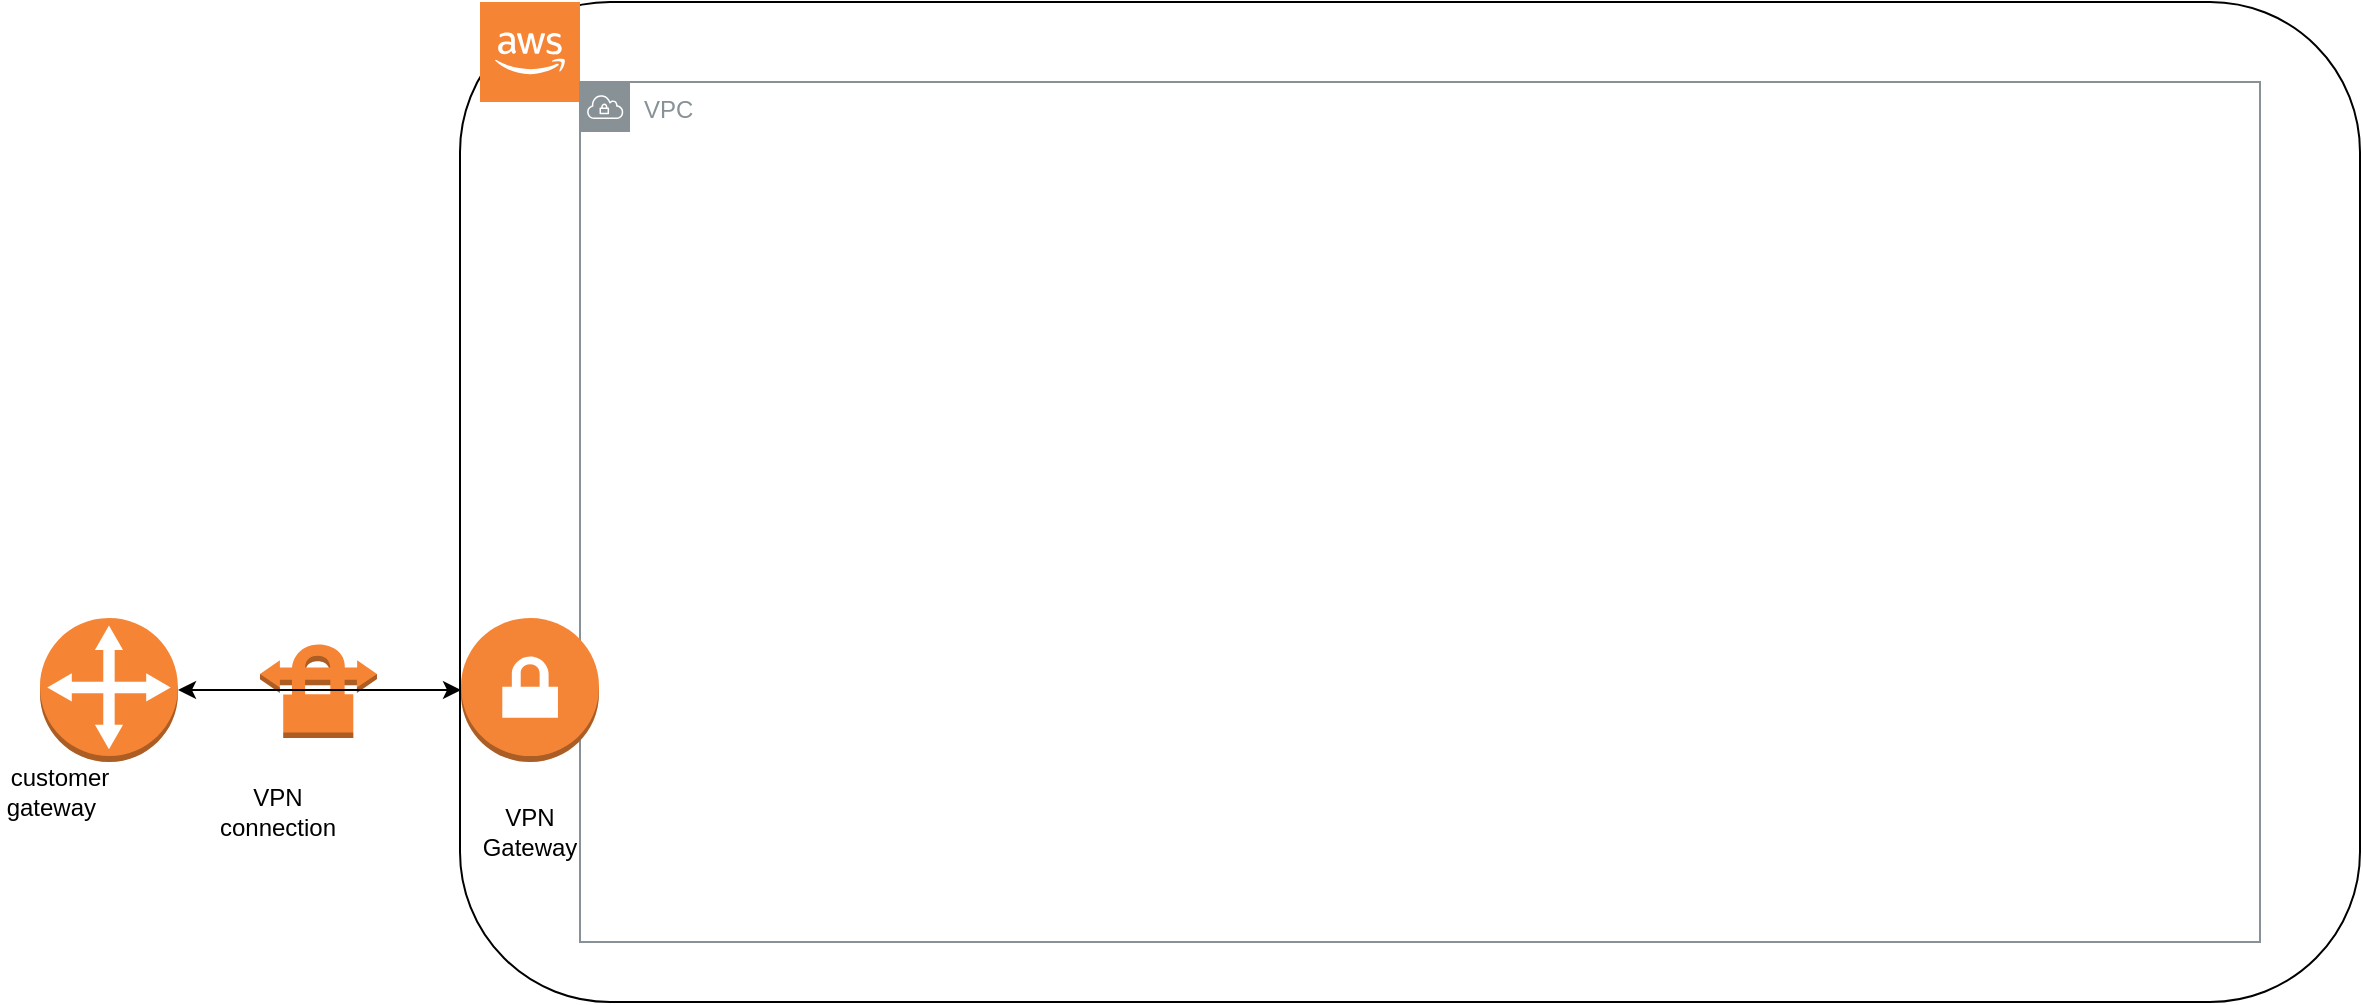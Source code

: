 <mxfile version="24.3.1" type="github">
  <diagram name="Page-1" id="qe2nZPRfLycqLiFEQihi">
    <mxGraphModel dx="1035" dy="1720" grid="1" gridSize="10" guides="1" tooltips="1" connect="1" arrows="1" fold="1" page="1" pageScale="1" pageWidth="827" pageHeight="1169" math="0" shadow="0">
      <root>
        <mxCell id="0" />
        <mxCell id="1" parent="0" />
        <mxCell id="k4Hdpe10EU2Dl7HF51hb-4" value="" style="rounded=1;whiteSpace=wrap;html=1;" vertex="1" parent="1">
          <mxGeometry x="660" y="-550" width="950" height="500" as="geometry" />
        </mxCell>
        <mxCell id="k4Hdpe10EU2Dl7HF51hb-2" value="" style="outlineConnect=0;dashed=0;verticalLabelPosition=bottom;verticalAlign=top;align=center;html=1;shape=mxgraph.aws3.cloud_2;fillColor=#F58534;gradientColor=none;" vertex="1" parent="1">
          <mxGeometry x="670" y="-550" width="50" height="50" as="geometry" />
        </mxCell>
        <mxCell id="k4Hdpe10EU2Dl7HF51hb-5" value="VPC" style="sketch=0;outlineConnect=0;gradientColor=none;html=1;whiteSpace=wrap;fontSize=12;fontStyle=0;shape=mxgraph.aws4.group;grIcon=mxgraph.aws4.group_vpc;strokeColor=#879196;fillColor=none;verticalAlign=top;align=left;spacingLeft=30;fontColor=#879196;dashed=0;" vertex="1" parent="1">
          <mxGeometry x="720" y="-510" width="840" height="430" as="geometry" />
        </mxCell>
        <mxCell id="k4Hdpe10EU2Dl7HF51hb-6" value="" style="outlineConnect=0;dashed=0;verticalLabelPosition=bottom;verticalAlign=top;align=center;html=1;shape=mxgraph.aws3.vpn_gateway;fillColor=#F58536;gradientColor=none;" vertex="1" parent="1">
          <mxGeometry x="660.5" y="-242" width="69" height="72" as="geometry" />
        </mxCell>
        <mxCell id="k4Hdpe10EU2Dl7HF51hb-7" value="" style="outlineConnect=0;dashed=0;verticalLabelPosition=bottom;verticalAlign=top;align=center;html=1;shape=mxgraph.aws3.vpn_connection;fillColor=#F58534;gradientColor=none;" vertex="1" parent="1">
          <mxGeometry x="560" y="-230" width="58.5" height="48" as="geometry" />
        </mxCell>
        <mxCell id="k4Hdpe10EU2Dl7HF51hb-8" value="" style="outlineConnect=0;dashed=0;verticalLabelPosition=bottom;verticalAlign=top;align=center;html=1;shape=mxgraph.aws3.customer_gateway;fillColor=#F58534;gradientColor=none;" vertex="1" parent="1">
          <mxGeometry x="450" y="-242" width="69" height="72" as="geometry" />
        </mxCell>
        <mxCell id="k4Hdpe10EU2Dl7HF51hb-9" value="customer gateway&lt;span style=&quot;white-space: pre;&quot;&gt;&#x9;&lt;/span&gt;" style="text;html=1;align=center;verticalAlign=middle;whiteSpace=wrap;rounded=0;" vertex="1" parent="1">
          <mxGeometry x="430" y="-170" width="60" height="30" as="geometry" />
        </mxCell>
        <mxCell id="k4Hdpe10EU2Dl7HF51hb-10" value="VPN connection" style="text;html=1;align=center;verticalAlign=middle;whiteSpace=wrap;rounded=0;" vertex="1" parent="1">
          <mxGeometry x="538.5" y="-160" width="60" height="30" as="geometry" />
        </mxCell>
        <mxCell id="k4Hdpe10EU2Dl7HF51hb-11" value="VPN Gateway" style="text;html=1;align=center;verticalAlign=middle;whiteSpace=wrap;rounded=0;" vertex="1" parent="1">
          <mxGeometry x="665" y="-150" width="60" height="30" as="geometry" />
        </mxCell>
        <mxCell id="k4Hdpe10EU2Dl7HF51hb-13" value="" style="endArrow=classic;startArrow=classic;html=1;rounded=0;" edge="1" parent="1" source="k4Hdpe10EU2Dl7HF51hb-8" target="k4Hdpe10EU2Dl7HF51hb-6">
          <mxGeometry width="50" height="50" relative="1" as="geometry">
            <mxPoint x="543.5" y="-170" as="sourcePoint" />
            <mxPoint x="593.5" y="-220" as="targetPoint" />
          </mxGeometry>
        </mxCell>
      </root>
    </mxGraphModel>
  </diagram>
</mxfile>
